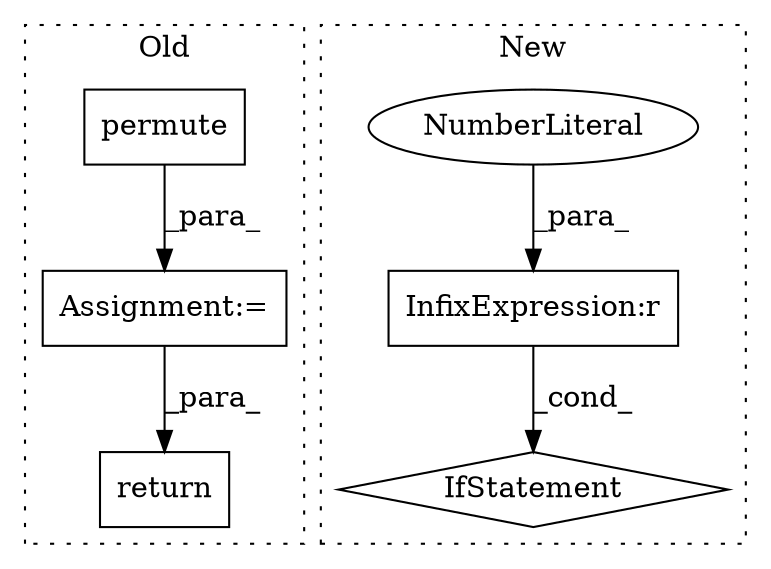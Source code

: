 digraph G {
subgraph cluster0 {
1 [label="permute" a="32" s="3147,3160" l="8,1" shape="box"];
5 [label="Assignment:=" a="7" s="3144" l="1" shape="box"];
6 [label="return" a="41" s="3216" l="14" shape="box"];
label = "Old";
style="dotted";
}
subgraph cluster1 {
2 [label="IfStatement" a="25" s="3880" l="3" shape="diamond"];
3 [label="InfixExpression:r" a="27" s="3875" l="3" shape="box"];
4 [label="NumberLiteral" a="34" s="3878" l="1" shape="ellipse"];
label = "New";
style="dotted";
}
1 -> 5 [label="_para_"];
3 -> 2 [label="_cond_"];
4 -> 3 [label="_para_"];
5 -> 6 [label="_para_"];
}
